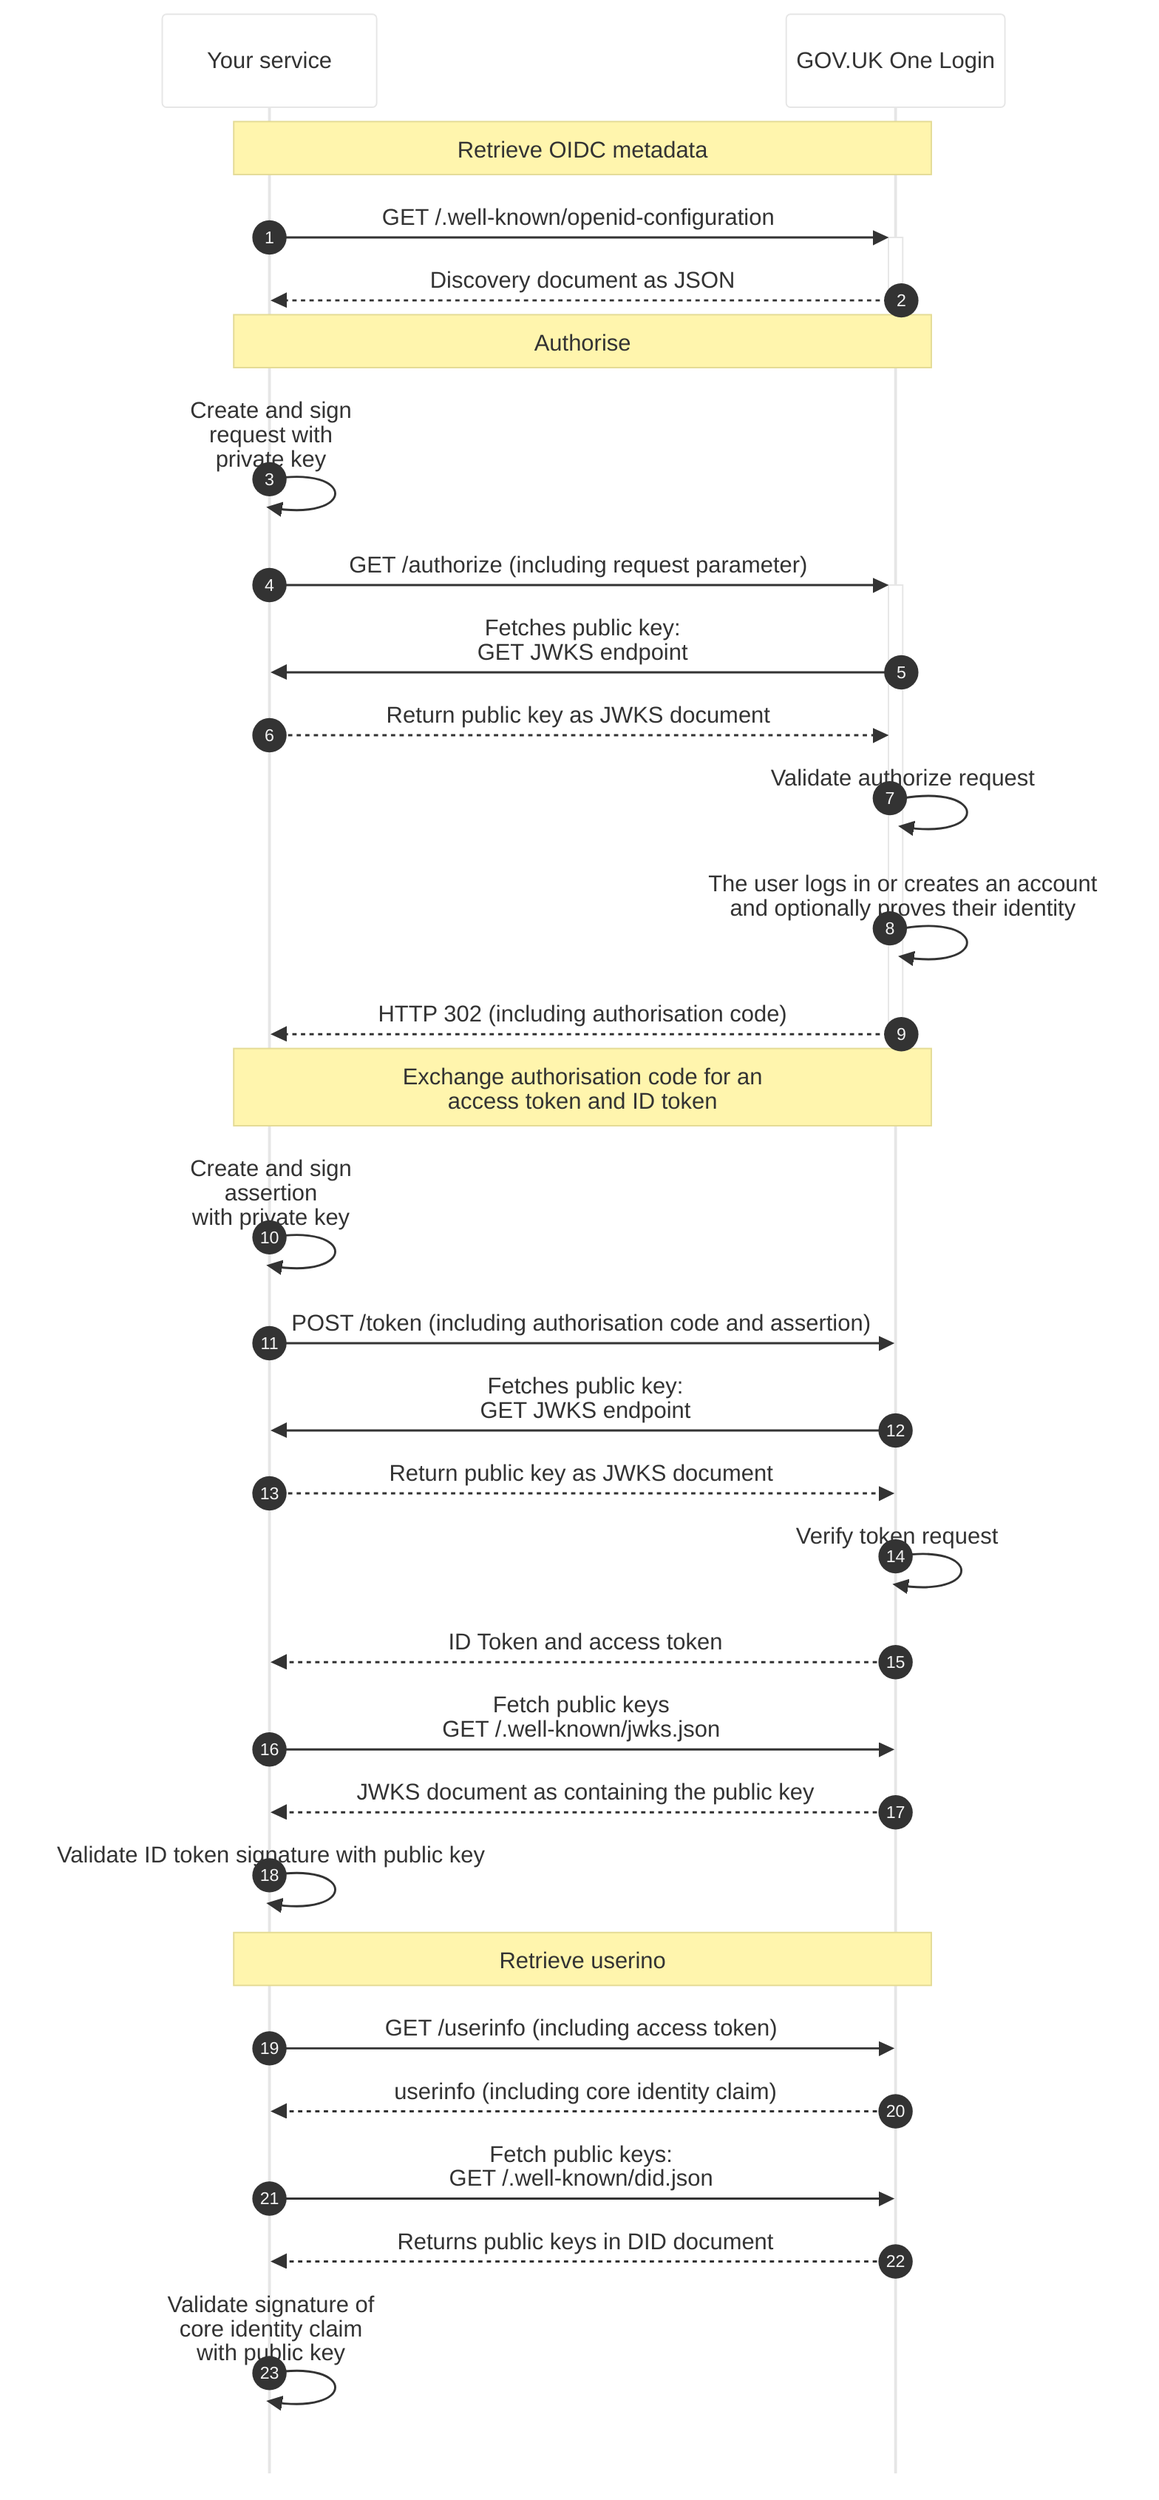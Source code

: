 ---
config:
  mirrorActors: false
  theme: base
  themeVariables:
    primaryColor: "#FFFFFF"
    fontSize: 24px 
---
﻿﻿sequenceDiagram
  autonumber
  participant S as Your service
  participant OL as GOV.UK One Login
  Note over S,OL: Retrieve OIDC metadata
  S->>+OL: GET /.well-known/openid-configuration
  OL-->>-S: Discovery document as JSON 
  Note over S,OL: Authorise
  S->>S: Create and sign <br/>request with<br/>private key
  S->>+OL: GET /authorize (including request parameter)
  OL->>S: Fetches public key:<br/>GET JWKS endpoint
  S-->>OL: Return public key as JWKS document
  OL->>OL: Validate authorize request
  OL->>OL: The user logs in or creates an account<br/>and optionally proves their identity
  OL-->>-S: HTTP 302 (including authorisation code)
  Note over S,OL: Exchange authorisation code for an <br/>access token and ID token
  S->>S: Create and sign<br/>assertion <br/>with private key
  S->>OL: POST /token (including authorisation code and assertion)
  OL->>S: Fetches public key:<br/>GET JWKS endpoint
  S-->>OL: Return public key as JWKS document
  OL->>OL: Verify token request
  OL-->>S: ID Token and access token
  S->>OL: Fetch public keys<br/>GET /.well-known/jwks.json
  OL-->>S: JWKS document as containing the public key 
  S->>S: Validate ID token signature with public key
  Note over S,OL: Retrieve userino 
  S->>OL: GET /userinfo (including access token)
  OL-->>S: userinfo (including core identity claim)
  S->>OL: Fetch public keys:<br/>GET /.well-known/did.json
  OL-->>S: Returns public keys in DID document
  S->>S: Validate signature of<br/>core identity claim<br/>with public key